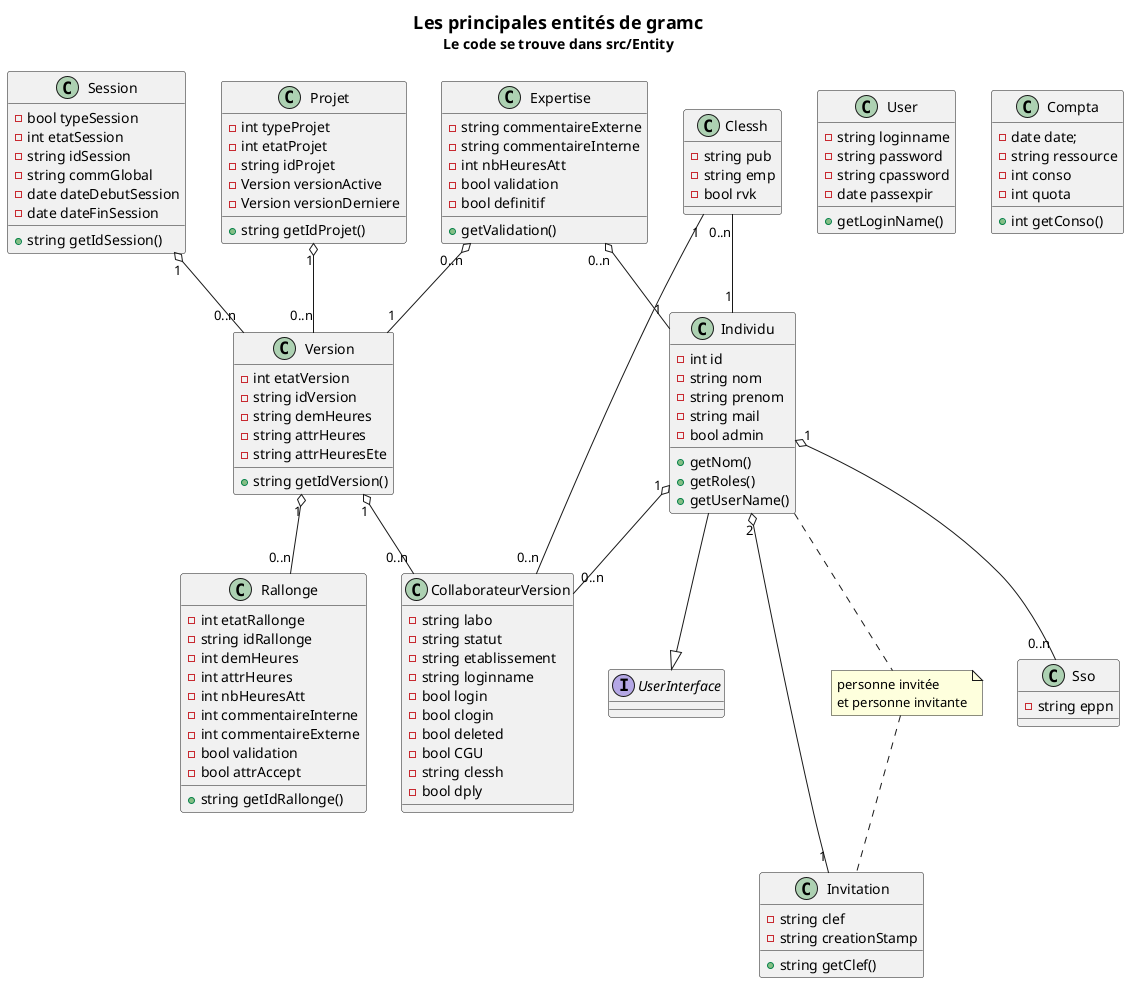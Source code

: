 @startuml

title =Les principales entités de gramc\nLe code se trouve dans src/Entity

class Session {
    -bool typeSession
    -int etatSession
    -string idSession
    -string commGlobal
    -date dateDebutSession
    -date dateFinSession
    +string getIdSession()
}

class Projet {
    -int typeProjet
    -int etatProjet
    -string idProjet
    -Version versionActive
    -Version versionDerniere
    + string getIdProjet()
}

class Version {
    - int etatVersion
    - string idVersion
    - string demHeures
    - string attrHeures
    - string attrHeuresEte
    + string getIdVersion()
}

class Rallonge {
    - int etatRallonge
    - string idRallonge
    - int demHeures
    - int attrHeures
    - int nbHeuresAtt
    - int commentaireInterne
    - int commentaireExterne
    - bool validation
    - bool attrAccept
    
    + string getIdRallonge()
}

class Individu {
    - int id
    - string nom
    - string prenom
    - string mail
    - bool admin
    + getNom()
    + getRoles()
    + getUserName()    
}

class Sso {
    - string eppn
}

class CollaborateurVersion {
    - string labo
    - string statut
    - string etablissement
    - string loginname
    - bool login
    - bool clogin
    - bool deleted
    - bool CGU
    - string clessh
    - bool dply
}

class Clessh {
    - string pub
    - string emp
    - bool rvk
}

class Expertise {
    - string commentaireExterne
    - string commentaireInterne
    - int nbHeuresAtt
    - bool validation
    - bool definitif
    + getValidation()
}

interface UserInterface

Session "1" o-- "0..n" Version
Projet  "1" o-- "0..n" Version
Version "1" o-- "0..n" Rallonge

Individu --|> UserInterface

Individu "1" o-- "0..n" CollaborateurVersion
Individu "1" o-- "0..n" Sso
Version "1" o-- "0..n" CollaborateurVersion
Expertise "0..n" o-- "1" Individu
Expertise "0..n" o-- "1" Version

Clessh "0..n" -- "1" Individu
Clessh "1" -- "0..n" CollaborateurVersion

class Invitation {
    - string clef
    - string creationStamp
    + string getClef()
}

note "personne invitée \net personne invitante" as N1
Individu .. N1
N1 .. Invitation
Individu "2" o-- "1" Invitation

class User {
    - string loginname
    - string password
    - string cpassword
    - date passexpir
    + getLoginName()
    
}

class Compta {
    - date date;
    - string ressource
    - int conso
    - int quota
    + int getConso()
}
@enduml

